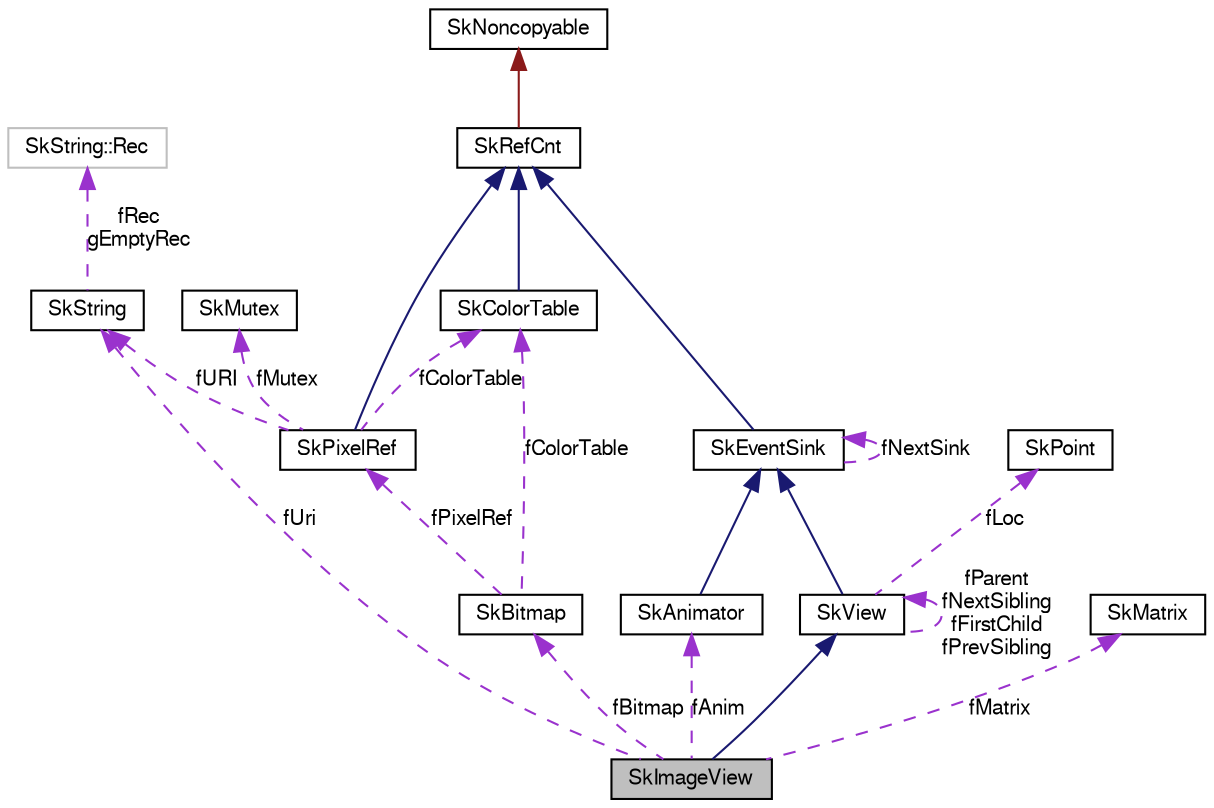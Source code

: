 digraph G
{
  edge [fontname="FreeSans",fontsize="10",labelfontname="FreeSans",labelfontsize="10"];
  node [fontname="FreeSans",fontsize="10",shape=record];
  Node1 [label="SkImageView",height=0.2,width=0.4,color="black", fillcolor="grey75", style="filled" fontcolor="black"];
  Node2 -> Node1 [dir=back,color="midnightblue",fontsize="10",style="solid",fontname="FreeSans"];
  Node2 [label="SkView",height=0.2,width=0.4,color="black", fillcolor="white", style="filled",URL="$class_sk_view.html"];
  Node3 -> Node2 [dir=back,color="midnightblue",fontsize="10",style="solid",fontname="FreeSans"];
  Node3 [label="SkEventSink",height=0.2,width=0.4,color="black", fillcolor="white", style="filled",URL="$class_sk_event_sink.html"];
  Node4 -> Node3 [dir=back,color="midnightblue",fontsize="10",style="solid",fontname="FreeSans"];
  Node4 [label="SkRefCnt",height=0.2,width=0.4,color="black", fillcolor="white", style="filled",URL="$class_sk_ref_cnt.html"];
  Node5 -> Node4 [dir=back,color="firebrick4",fontsize="10",style="solid",fontname="FreeSans"];
  Node5 [label="SkNoncopyable",height=0.2,width=0.4,color="black", fillcolor="white", style="filled",URL="$class_sk_noncopyable.html"];
  Node3 -> Node3 [dir=back,color="darkorchid3",fontsize="10",style="dashed",label="fNextSink",fontname="FreeSans"];
  Node2 -> Node2 [dir=back,color="darkorchid3",fontsize="10",style="dashed",label="fParent\nfNextSibling\nfFirstChild\nfPrevSibling",fontname="FreeSans"];
  Node6 -> Node2 [dir=back,color="darkorchid3",fontsize="10",style="dashed",label="fLoc",fontname="FreeSans"];
  Node6 [label="SkPoint",height=0.2,width=0.4,color="black", fillcolor="white", style="filled",URL="$struct_sk_point.html"];
  Node7 -> Node1 [dir=back,color="darkorchid3",fontsize="10",style="dashed",label="fBitmap",fontname="FreeSans"];
  Node7 [label="SkBitmap",height=0.2,width=0.4,color="black", fillcolor="white", style="filled",URL="$class_sk_bitmap.html"];
  Node8 -> Node7 [dir=back,color="darkorchid3",fontsize="10",style="dashed",label="fColorTable",fontname="FreeSans"];
  Node8 [label="SkColorTable",height=0.2,width=0.4,color="black", fillcolor="white", style="filled",URL="$class_sk_color_table.html"];
  Node4 -> Node8 [dir=back,color="midnightblue",fontsize="10",style="solid",fontname="FreeSans"];
  Node9 -> Node7 [dir=back,color="darkorchid3",fontsize="10",style="dashed",label="fPixelRef",fontname="FreeSans"];
  Node9 [label="SkPixelRef",height=0.2,width=0.4,color="black", fillcolor="white", style="filled",URL="$class_sk_pixel_ref.html"];
  Node4 -> Node9 [dir=back,color="midnightblue",fontsize="10",style="solid",fontname="FreeSans"];
  Node8 -> Node9 [dir=back,color="darkorchid3",fontsize="10",style="dashed",label="fColorTable",fontname="FreeSans"];
  Node10 -> Node9 [dir=back,color="darkorchid3",fontsize="10",style="dashed",label="fMutex",fontname="FreeSans"];
  Node10 [label="SkMutex",height=0.2,width=0.4,color="black", fillcolor="white", style="filled",URL="$class_sk_mutex.html"];
  Node11 -> Node9 [dir=back,color="darkorchid3",fontsize="10",style="dashed",label="fURI",fontname="FreeSans"];
  Node11 [label="SkString",height=0.2,width=0.4,color="black", fillcolor="white", style="filled",URL="$class_sk_string.html"];
  Node12 -> Node11 [dir=back,color="darkorchid3",fontsize="10",style="dashed",label="fRec\ngEmptyRec",fontname="FreeSans"];
  Node12 [label="SkString::Rec",height=0.2,width=0.4,color="grey75", fillcolor="white", style="filled"];
  Node13 -> Node1 [dir=back,color="darkorchid3",fontsize="10",style="dashed",label="fAnim",fontname="FreeSans"];
  Node13 [label="SkAnimator",height=0.2,width=0.4,color="black", fillcolor="white", style="filled",URL="$class_sk_animator.html"];
  Node3 -> Node13 [dir=back,color="midnightblue",fontsize="10",style="solid",fontname="FreeSans"];
  Node14 -> Node1 [dir=back,color="darkorchid3",fontsize="10",style="dashed",label="fMatrix",fontname="FreeSans"];
  Node14 [label="SkMatrix",height=0.2,width=0.4,color="black", fillcolor="white", style="filled",URL="$class_sk_matrix.html"];
  Node11 -> Node1 [dir=back,color="darkorchid3",fontsize="10",style="dashed",label="fUri",fontname="FreeSans"];
}
